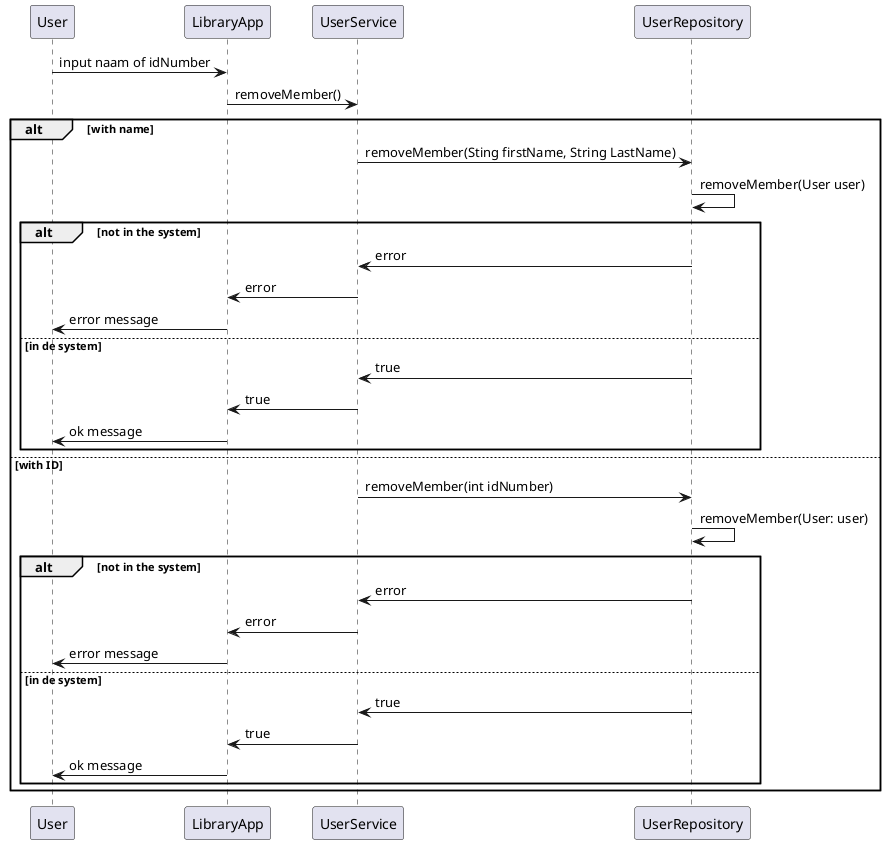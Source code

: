 @startuml

User -> LibraryApp : input naam of idNumber
LibraryApp -> UserService : removeMember()

alt with name
    UserService -> UserRepository : removeMember(Sting firstName, String LastName)
    UserRepository -> UserRepository : removeMember(User user)
        alt not in the system
            UserService <- UserRepository : error
            LibraryApp <- UserService : error
            User <- LibraryApp: error message
        else in de system
            UserService <- UserRepository : true
            LibraryApp <- UserService : true
            User <- LibraryApp: ok message
        end

else with ID
    UserService -> UserRepository : removeMember(int idNumber)
    UserRepository -> UserRepository : removeMember(User: user)
        alt not in the system
            UserService <- UserRepository : error
            LibraryApp <- UserService : error
            User <- LibraryApp: error message
        else in de system
            UserService <- UserRepository : true
            LibraryApp <- UserService : true
            User <- LibraryApp: ok message
        end
end
@enduml


